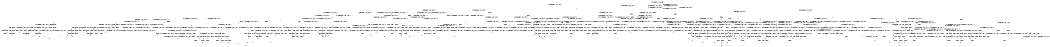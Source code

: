 digraph BCG {
size = "7, 10.5";
center = TRUE;
node [shape = circle];
0 [peripheries = 2];
0 -> 1 [label = "EX !0 !ATOMIC_EXCH_BRANCH (1, +1, TRUE, +0, 3, TRUE) !{}"];
0 -> 2 [label = "EX !2 !ATOMIC_EXCH_BRANCH (1, +1, TRUE, +1, 1, FALSE) !{}"];
0 -> 3 [label = "EX !1 !ATOMIC_EXCH_BRANCH (1, +0, TRUE, +0, 1, TRUE) !{}"];
1 -> 4 [label = "EX !2 !ATOMIC_EXCH_BRANCH (1, +1, TRUE, +1, 1, TRUE) !{0}"];
1 -> 5 [label = "EX !1 !ATOMIC_EXCH_BRANCH (1, +0, TRUE, +0, 1, FALSE) !{0}"];
1 -> 6 [label = "TERMINATE !0"];
2 -> 7 [label = "EX !0 !ATOMIC_EXCH_BRANCH (1, +1, TRUE, +0, 3, FALSE) !{0, 1, 2}"];
2 -> 8 [label = "EX !1 !ATOMIC_EXCH_BRANCH (1, +0, TRUE, +0, 1, FALSE) !{0, 1, 2}"];
2 -> 9 [label = "TERMINATE !2"];
2 -> 10 [label = "EX !0 !ATOMIC_EXCH_BRANCH (1, +1, TRUE, +0, 3, FALSE) !{0, 1, 2}"];
3 -> 11 [label = "EX !1 !ATOMIC_EXCH_BRANCH (1, +0, TRUE, +0, 1, TRUE) !{0, 1}"];
3 -> 12 [label = "EX !0 !ATOMIC_EXCH_BRANCH (1, +1, TRUE, +0, 3, TRUE) !{0, 1}"];
3 -> 13 [label = "EX !2 !ATOMIC_EXCH_BRANCH (1, +1, TRUE, +1, 1, FALSE) !{0, 1}"];
3 -> 14 [label = "EX !0 !ATOMIC_EXCH_BRANCH (1, +1, TRUE, +0, 3, TRUE) !{0, 1}"];
4 -> 15 [label = "EX !2 !ATOMIC_EXCH_BRANCH (1, +1, TRUE, +1, 1, TRUE) !{0, 1, 2}"];
4 -> 16 [label = "EX !1 !ATOMIC_EXCH_BRANCH (1, +0, TRUE, +0, 1, FALSE) !{0, 1, 2}"];
4 -> 17 [label = "TERMINATE !0"];
5 -> 18 [label = "EX !2 !ATOMIC_EXCH_BRANCH (1, +1, TRUE, +1, 1, FALSE) !{0, 1}"];
5 -> 19 [label = "TERMINATE !0"];
5 -> 20 [label = "TERMINATE !1"];
6 -> 21 [label = "EX !2 !ATOMIC_EXCH_BRANCH (1, +1, TRUE, +1, 1, TRUE) !{}"];
6 -> 22 [label = "EX !1 !ATOMIC_EXCH_BRANCH (1, +0, TRUE, +0, 1, FALSE) !{}"];
7 -> 23 [label = "EX !0 !ATOMIC_EXCH_BRANCH (1, +0, FALSE, +1, 1, TRUE) !{0, 1, 2}"];
7 -> 24 [label = "EX !1 !ATOMIC_EXCH_BRANCH (1, +0, TRUE, +0, 1, FALSE) !{0, 1, 2}"];
7 -> 25 [label = "TERMINATE !2"];
7 -> 26 [label = "EX !0 !ATOMIC_EXCH_BRANCH (1, +0, FALSE, +1, 1, TRUE) !{0, 1, 2}"];
8 -> 27 [label = "EX !0 !ATOMIC_EXCH_BRANCH (1, +1, TRUE, +0, 3, TRUE) !{0, 1, 2}"];
8 -> 28 [label = "TERMINATE !2"];
8 -> 29 [label = "TERMINATE !1"];
8 -> 30 [label = "EX !0 !ATOMIC_EXCH_BRANCH (1, +1, TRUE, +0, 3, TRUE) !{0, 1, 2}"];
9 -> 31 [label = "EX !0 !ATOMIC_EXCH_BRANCH (1, +1, TRUE, +0, 3, FALSE) !{0, 1}"];
9 -> 32 [label = "EX !1 !ATOMIC_EXCH_BRANCH (1, +0, TRUE, +0, 1, FALSE) !{0, 1}"];
9 -> 33 [label = "EX !0 !ATOMIC_EXCH_BRANCH (1, +1, TRUE, +0, 3, FALSE) !{0, 1}"];
10 -> 34 [label = "EX !1 !ATOMIC_EXCH_BRANCH (1, +0, TRUE, +0, 1, FALSE) !{0, 1, 2}"];
10 -> 26 [label = "EX !0 !ATOMIC_EXCH_BRANCH (1, +0, FALSE, +1, 1, TRUE) !{0, 1, 2}"];
10 -> 35 [label = "EX !1 !ATOMIC_EXCH_BRANCH (1, +0, TRUE, +0, 1, FALSE) !{0, 1, 2}"];
10 -> 36 [label = "TERMINATE !2"];
11 -> 11 [label = "EX !1 !ATOMIC_EXCH_BRANCH (1, +0, TRUE, +0, 1, TRUE) !{0, 1}"];
11 -> 12 [label = "EX !0 !ATOMIC_EXCH_BRANCH (1, +1, TRUE, +0, 3, TRUE) !{0, 1}"];
11 -> 13 [label = "EX !2 !ATOMIC_EXCH_BRANCH (1, +1, TRUE, +1, 1, FALSE) !{0, 1}"];
11 -> 14 [label = "EX !0 !ATOMIC_EXCH_BRANCH (1, +1, TRUE, +0, 3, TRUE) !{0, 1}"];
12 -> 37 [label = "EX !1 !ATOMIC_EXCH_BRANCH (1, +0, TRUE, +0, 1, FALSE) !{0, 1}"];
12 -> 38 [label = "EX !2 !ATOMIC_EXCH_BRANCH (1, +1, TRUE, +1, 1, TRUE) !{0, 1}"];
12 -> 39 [label = "TERMINATE !0"];
13 -> 8 [label = "EX !1 !ATOMIC_EXCH_BRANCH (1, +0, TRUE, +0, 1, FALSE) !{0, 1, 2}"];
13 -> 40 [label = "EX !0 !ATOMIC_EXCH_BRANCH (1, +1, TRUE, +0, 3, FALSE) !{0, 1, 2}"];
13 -> 41 [label = "TERMINATE !2"];
13 -> 42 [label = "EX !0 !ATOMIC_EXCH_BRANCH (1, +1, TRUE, +0, 3, FALSE) !{0, 1, 2}"];
14 -> 43 [label = "EX !1 !ATOMIC_EXCH_BRANCH (1, +0, TRUE, +0, 1, FALSE) !{0, 1}"];
14 -> 44 [label = "EX !1 !ATOMIC_EXCH_BRANCH (1, +0, TRUE, +0, 1, FALSE) !{0, 1}"];
14 -> 45 [label = "EX !2 !ATOMIC_EXCH_BRANCH (1, +1, TRUE, +1, 1, TRUE) !{0, 1}"];
14 -> 46 [label = "TERMINATE !0"];
15 -> 15 [label = "EX !2 !ATOMIC_EXCH_BRANCH (1, +1, TRUE, +1, 1, TRUE) !{0, 1, 2}"];
15 -> 16 [label = "EX !1 !ATOMIC_EXCH_BRANCH (1, +0, TRUE, +0, 1, FALSE) !{0, 1, 2}"];
15 -> 17 [label = "TERMINATE !0"];
16 -> 27 [label = "EX !2 !ATOMIC_EXCH_BRANCH (1, +1, TRUE, +1, 1, FALSE) !{0, 1, 2}"];
16 -> 47 [label = "TERMINATE !0"];
16 -> 48 [label = "TERMINATE !1"];
17 -> 49 [label = "EX !2 !ATOMIC_EXCH_BRANCH (1, +1, TRUE, +1, 1, TRUE) !{1, 2}"];
17 -> 50 [label = "EX !1 !ATOMIC_EXCH_BRANCH (1, +0, TRUE, +0, 1, FALSE) !{1, 2}"];
17 -> 51 [label = "EX !1 !ATOMIC_EXCH_BRANCH (1, +0, TRUE, +0, 1, FALSE) !{1, 2}"];
18 -> 52 [label = "TERMINATE !0"];
18 -> 53 [label = "TERMINATE !2"];
18 -> 54 [label = "TERMINATE !1"];
19 -> 55 [label = "EX !2 !ATOMIC_EXCH_BRANCH (1, +1, TRUE, +1, 1, FALSE) !{1}"];
19 -> 56 [label = "TERMINATE !1"];
20 -> 57 [label = "EX !2 !ATOMIC_EXCH_BRANCH (1, +1, TRUE, +1, 1, FALSE) !{0}"];
20 -> 58 [label = "TERMINATE !0"];
21 -> 49 [label = "EX !2 !ATOMIC_EXCH_BRANCH (1, +1, TRUE, +1, 1, TRUE) !{1, 2}"];
21 -> 50 [label = "EX !1 !ATOMIC_EXCH_BRANCH (1, +0, TRUE, +0, 1, FALSE) !{1, 2}"];
21 -> 51 [label = "EX !1 !ATOMIC_EXCH_BRANCH (1, +0, TRUE, +0, 1, FALSE) !{1, 2}"];
22 -> 55 [label = "EX !2 !ATOMIC_EXCH_BRANCH (1, +1, TRUE, +1, 1, FALSE) !{1}"];
22 -> 56 [label = "TERMINATE !1"];
23 -> 7 [label = "EX !0 !ATOMIC_EXCH_BRANCH (1, +1, TRUE, +0, 3, FALSE) !{0, 1, 2}"];
23 -> 59 [label = "EX !1 !ATOMIC_EXCH_BRANCH (1, +0, TRUE, +0, 1, FALSE) !{0, 1, 2}"];
23 -> 60 [label = "TERMINATE !2"];
23 -> 10 [label = "EX !0 !ATOMIC_EXCH_BRANCH (1, +1, TRUE, +0, 3, FALSE) !{0, 1, 2}"];
24 -> 61 [label = "EX !0 !ATOMIC_EXCH_BRANCH (1, +0, FALSE, +1, 1, FALSE) !{0, 1, 2}"];
24 -> 62 [label = "TERMINATE !2"];
24 -> 63 [label = "TERMINATE !1"];
24 -> 64 [label = "EX !0 !ATOMIC_EXCH_BRANCH (1, +0, FALSE, +1, 1, FALSE) !{0, 1, 2}"];
25 -> 65 [label = "EX !0 !ATOMIC_EXCH_BRANCH (1, +0, FALSE, +1, 1, TRUE) !{0, 1}"];
25 -> 66 [label = "EX !1 !ATOMIC_EXCH_BRANCH (1, +0, TRUE, +0, 1, FALSE) !{0, 1}"];
25 -> 67 [label = "EX !0 !ATOMIC_EXCH_BRANCH (1, +0, FALSE, +1, 1, TRUE) !{0, 1}"];
26 -> 68 [label = "EX !1 !ATOMIC_EXCH_BRANCH (1, +0, TRUE, +0, 1, FALSE) !{0, 1, 2}"];
26 -> 10 [label = "EX !0 !ATOMIC_EXCH_BRANCH (1, +1, TRUE, +0, 3, FALSE) !{0, 1, 2}"];
26 -> 69 [label = "EX !1 !ATOMIC_EXCH_BRANCH (1, +0, TRUE, +0, 1, FALSE) !{0, 1, 2}"];
26 -> 70 [label = "TERMINATE !2"];
27 -> 52 [label = "TERMINATE !0"];
27 -> 53 [label = "TERMINATE !2"];
27 -> 54 [label = "TERMINATE !1"];
28 -> 71 [label = "EX !0 !ATOMIC_EXCH_BRANCH (1, +1, TRUE, +0, 3, TRUE) !{0, 1}"];
28 -> 72 [label = "TERMINATE !1"];
28 -> 73 [label = "EX !0 !ATOMIC_EXCH_BRANCH (1, +1, TRUE, +0, 3, TRUE) !{0, 1}"];
29 -> 74 [label = "EX !0 !ATOMIC_EXCH_BRANCH (1, +1, TRUE, +0, 3, TRUE) !{0, 2}"];
29 -> 75 [label = "TERMINATE !2"];
29 -> 76 [label = "EX !0 !ATOMIC_EXCH_BRANCH (1, +1, TRUE, +0, 3, TRUE) !{0, 2}"];
30 -> 77 [label = "TERMINATE !0"];
30 -> 78 [label = "TERMINATE !2"];
30 -> 79 [label = "TERMINATE !1"];
31 -> 65 [label = "EX !0 !ATOMIC_EXCH_BRANCH (1, +0, FALSE, +1, 1, TRUE) !{0, 1}"];
31 -> 66 [label = "EX !1 !ATOMIC_EXCH_BRANCH (1, +0, TRUE, +0, 1, FALSE) !{0, 1}"];
31 -> 67 [label = "EX !0 !ATOMIC_EXCH_BRANCH (1, +0, FALSE, +1, 1, TRUE) !{0, 1}"];
32 -> 71 [label = "EX !0 !ATOMIC_EXCH_BRANCH (1, +1, TRUE, +0, 3, TRUE) !{0, 1}"];
32 -> 72 [label = "TERMINATE !1"];
32 -> 73 [label = "EX !0 !ATOMIC_EXCH_BRANCH (1, +1, TRUE, +0, 3, TRUE) !{0, 1}"];
33 -> 80 [label = "EX !1 !ATOMIC_EXCH_BRANCH (1, +0, TRUE, +0, 1, FALSE) !{0, 1}"];
33 -> 67 [label = "EX !0 !ATOMIC_EXCH_BRANCH (1, +0, FALSE, +1, 1, TRUE) !{0, 1}"];
33 -> 81 [label = "EX !1 !ATOMIC_EXCH_BRANCH (1, +0, TRUE, +0, 1, FALSE) !{0, 1}"];
34 -> 82 [label = "EX !0 !ATOMIC_EXCH_BRANCH (1, +0, FALSE, +1, 1, FALSE) !{0, 1, 2}"];
34 -> 83 [label = "TERMINATE !2"];
34 -> 84 [label = "TERMINATE !1"];
35 -> 64 [label = "EX !0 !ATOMIC_EXCH_BRANCH (1, +0, FALSE, +1, 1, FALSE) !{0, 1, 2}"];
35 -> 85 [label = "TERMINATE !2"];
35 -> 86 [label = "TERMINATE !1"];
36 -> 87 [label = "EX !0 !ATOMIC_EXCH_BRANCH (1, +0, FALSE, +1, 1, TRUE) !{0, 1}"];
36 -> 88 [label = "EX !1 !ATOMIC_EXCH_BRANCH (1, +0, TRUE, +0, 1, FALSE) !{0, 1}"];
37 -> 18 [label = "EX !2 !ATOMIC_EXCH_BRANCH (1, +1, TRUE, +1, 1, FALSE) !{0, 1}"];
37 -> 19 [label = "TERMINATE !0"];
37 -> 20 [label = "TERMINATE !1"];
38 -> 16 [label = "EX !1 !ATOMIC_EXCH_BRANCH (1, +0, TRUE, +0, 1, FALSE) !{0, 1, 2}"];
38 -> 89 [label = "EX !2 !ATOMIC_EXCH_BRANCH (1, +1, TRUE, +1, 1, TRUE) !{0, 1, 2}"];
38 -> 90 [label = "TERMINATE !0"];
39 -> 91 [label = "EX !1 !ATOMIC_EXCH_BRANCH (1, +0, TRUE, +0, 1, FALSE) !{1}"];
39 -> 92 [label = "EX !2 !ATOMIC_EXCH_BRANCH (1, +1, TRUE, +1, 1, TRUE) !{1}"];
39 -> 93 [label = "EX !1 !ATOMIC_EXCH_BRANCH (1, +0, TRUE, +0, 1, FALSE) !{1}"];
40 -> 94 [label = "EX !0 !ATOMIC_EXCH_BRANCH (1, +0, FALSE, +1, 1, TRUE) !{0, 1, 2}"];
40 -> 24 [label = "EX !1 !ATOMIC_EXCH_BRANCH (1, +0, TRUE, +0, 1, FALSE) !{0, 1, 2}"];
40 -> 95 [label = "TERMINATE !2"];
40 -> 96 [label = "EX !0 !ATOMIC_EXCH_BRANCH (1, +0, FALSE, +1, 1, TRUE) !{0, 1, 2}"];
41 -> 32 [label = "EX !1 !ATOMIC_EXCH_BRANCH (1, +0, TRUE, +0, 1, FALSE) !{0, 1}"];
41 -> 97 [label = "EX !0 !ATOMIC_EXCH_BRANCH (1, +1, TRUE, +0, 3, FALSE) !{0, 1}"];
41 -> 98 [label = "EX !0 !ATOMIC_EXCH_BRANCH (1, +1, TRUE, +0, 3, FALSE) !{0, 1}"];
42 -> 34 [label = "EX !1 !ATOMIC_EXCH_BRANCH (1, +0, TRUE, +0, 1, FALSE) !{0, 1, 2}"];
42 -> 96 [label = "EX !0 !ATOMIC_EXCH_BRANCH (1, +0, FALSE, +1, 1, TRUE) !{0, 1, 2}"];
42 -> 35 [label = "EX !1 !ATOMIC_EXCH_BRANCH (1, +0, TRUE, +0, 1, FALSE) !{0, 1, 2}"];
42 -> 99 [label = "TERMINATE !2"];
43 -> 100 [label = "EX !2 !ATOMIC_EXCH_BRANCH (1, +1, TRUE, +1, 1, FALSE) !{0, 1}"];
43 -> 101 [label = "TERMINATE !0"];
43 -> 102 [label = "TERMINATE !1"];
44 -> 103 [label = "EX !2 !ATOMIC_EXCH_BRANCH (1, +1, TRUE, +1, 1, FALSE) !{0, 1}"];
44 -> 104 [label = "TERMINATE !0"];
44 -> 105 [label = "TERMINATE !1"];
45 -> 106 [label = "EX !1 !ATOMIC_EXCH_BRANCH (1, +0, TRUE, +0, 1, FALSE) !{0, 1, 2}"];
45 -> 107 [label = "EX !2 !ATOMIC_EXCH_BRANCH (1, +1, TRUE, +1, 1, TRUE) !{0, 1, 2}"];
45 -> 108 [label = "TERMINATE !0"];
46 -> 109 [label = "EX !1 !ATOMIC_EXCH_BRANCH (1, +0, TRUE, +0, 1, FALSE) !{1}"];
46 -> 110 [label = "EX !2 !ATOMIC_EXCH_BRANCH (1, +1, TRUE, +1, 1, TRUE) !{1}"];
47 -> 111 [label = "EX !2 !ATOMIC_EXCH_BRANCH (1, +1, TRUE, +1, 1, FALSE) !{1, 2}"];
47 -> 112 [label = "TERMINATE !1"];
48 -> 74 [label = "EX !2 !ATOMIC_EXCH_BRANCH (1, +1, TRUE, +1, 1, FALSE) !{0, 2}"];
48 -> 113 [label = "TERMINATE !0"];
49 -> 49 [label = "EX !2 !ATOMIC_EXCH_BRANCH (1, +1, TRUE, +1, 1, TRUE) !{1, 2}"];
49 -> 50 [label = "EX !1 !ATOMIC_EXCH_BRANCH (1, +0, TRUE, +0, 1, FALSE) !{1, 2}"];
49 -> 51 [label = "EX !1 !ATOMIC_EXCH_BRANCH (1, +0, TRUE, +0, 1, FALSE) !{1, 2}"];
50 -> 111 [label = "EX !2 !ATOMIC_EXCH_BRANCH (1, +1, TRUE, +1, 1, FALSE) !{1, 2}"];
50 -> 112 [label = "TERMINATE !1"];
51 -> 114 [label = "EX !2 !ATOMIC_EXCH_BRANCH (1, +1, TRUE, +1, 1, FALSE) !{1, 2}"];
51 -> 115 [label = "EX !2 !ATOMIC_EXCH_BRANCH (1, +1, TRUE, +1, 1, FALSE) !{1, 2}"];
51 -> 116 [label = "TERMINATE !1"];
52 -> 117 [label = "TERMINATE !2"];
52 -> 118 [label = "TERMINATE !1"];
53 -> 119 [label = "TERMINATE !0"];
53 -> 120 [label = "TERMINATE !1"];
54 -> 121 [label = "TERMINATE !0"];
54 -> 122 [label = "TERMINATE !2"];
55 -> 117 [label = "TERMINATE !2"];
55 -> 118 [label = "TERMINATE !1"];
56 -> 123 [label = "EX !2 !ATOMIC_EXCH_BRANCH (1, +1, TRUE, +1, 1, FALSE) !{}"];
57 -> 121 [label = "TERMINATE !0"];
57 -> 122 [label = "TERMINATE !2"];
58 -> 123 [label = "EX !2 !ATOMIC_EXCH_BRANCH (1, +1, TRUE, +1, 1, FALSE) !{}"];
59 -> 27 [label = "EX !0 !ATOMIC_EXCH_BRANCH (1, +1, TRUE, +0, 3, TRUE) !{0, 1, 2}"];
59 -> 124 [label = "TERMINATE !2"];
59 -> 125 [label = "TERMINATE !1"];
59 -> 30 [label = "EX !0 !ATOMIC_EXCH_BRANCH (1, +1, TRUE, +0, 3, TRUE) !{0, 1, 2}"];
60 -> 31 [label = "EX !0 !ATOMIC_EXCH_BRANCH (1, +1, TRUE, +0, 3, FALSE) !{0, 1}"];
60 -> 126 [label = "EX !1 !ATOMIC_EXCH_BRANCH (1, +0, TRUE, +0, 1, FALSE) !{0, 1}"];
60 -> 33 [label = "EX !0 !ATOMIC_EXCH_BRANCH (1, +1, TRUE, +0, 3, FALSE) !{0, 1}"];
61 -> 127 [label = "TERMINATE !0"];
61 -> 128 [label = "TERMINATE !2"];
61 -> 129 [label = "TERMINATE !1"];
62 -> 130 [label = "EX !0 !ATOMIC_EXCH_BRANCH (1, +0, FALSE, +1, 1, FALSE) !{0, 1}"];
62 -> 131 [label = "TERMINATE !1"];
62 -> 132 [label = "EX !0 !ATOMIC_EXCH_BRANCH (1, +0, FALSE, +1, 1, FALSE) !{0, 1}"];
63 -> 133 [label = "EX !0 !ATOMIC_EXCH_BRANCH (1, +0, FALSE, +1, 1, FALSE) !{0, 2}"];
63 -> 134 [label = "TERMINATE !2"];
63 -> 135 [label = "EX !0 !ATOMIC_EXCH_BRANCH (1, +0, FALSE, +1, 1, FALSE) !{0, 2}"];
64 -> 136 [label = "TERMINATE !0"];
64 -> 137 [label = "TERMINATE !2"];
64 -> 138 [label = "TERMINATE !1"];
65 -> 31 [label = "EX !0 !ATOMIC_EXCH_BRANCH (1, +1, TRUE, +0, 3, FALSE) !{0, 1}"];
65 -> 126 [label = "EX !1 !ATOMIC_EXCH_BRANCH (1, +0, TRUE, +0, 1, FALSE) !{0, 1}"];
65 -> 33 [label = "EX !0 !ATOMIC_EXCH_BRANCH (1, +1, TRUE, +0, 3, FALSE) !{0, 1}"];
66 -> 130 [label = "EX !0 !ATOMIC_EXCH_BRANCH (1, +0, FALSE, +1, 1, FALSE) !{0, 1}"];
66 -> 131 [label = "TERMINATE !1"];
66 -> 132 [label = "EX !0 !ATOMIC_EXCH_BRANCH (1, +0, FALSE, +1, 1, FALSE) !{0, 1}"];
67 -> 139 [label = "EX !1 !ATOMIC_EXCH_BRANCH (1, +0, TRUE, +0, 1, FALSE) !{0, 1}"];
67 -> 33 [label = "EX !0 !ATOMIC_EXCH_BRANCH (1, +1, TRUE, +0, 3, FALSE) !{0, 1}"];
67 -> 140 [label = "EX !1 !ATOMIC_EXCH_BRANCH (1, +0, TRUE, +0, 1, FALSE) !{0, 1}"];
68 -> 141 [label = "EX !0 !ATOMIC_EXCH_BRANCH (1, +1, TRUE, +0, 3, TRUE) !{0, 1, 2}"];
68 -> 142 [label = "TERMINATE !2"];
68 -> 143 [label = "TERMINATE !1"];
69 -> 30 [label = "EX !0 !ATOMIC_EXCH_BRANCH (1, +1, TRUE, +0, 3, TRUE) !{0, 1, 2}"];
69 -> 144 [label = "TERMINATE !2"];
69 -> 145 [label = "TERMINATE !1"];
70 -> 146 [label = "EX !0 !ATOMIC_EXCH_BRANCH (1, +1, TRUE, +0, 3, FALSE) !{0, 1}"];
70 -> 147 [label = "EX !1 !ATOMIC_EXCH_BRANCH (1, +0, TRUE, +0, 1, FALSE) !{0, 1}"];
71 -> 119 [label = "TERMINATE !0"];
71 -> 120 [label = "TERMINATE !1"];
72 -> 148 [label = "EX !0 !ATOMIC_EXCH_BRANCH (1, +1, TRUE, +0, 3, TRUE) !{0}"];
72 -> 149 [label = "EX !0 !ATOMIC_EXCH_BRANCH (1, +1, TRUE, +0, 3, TRUE) !{0}"];
73 -> 150 [label = "TERMINATE !0"];
73 -> 151 [label = "TERMINATE !1"];
74 -> 121 [label = "TERMINATE !0"];
74 -> 122 [label = "TERMINATE !2"];
75 -> 148 [label = "EX !0 !ATOMIC_EXCH_BRANCH (1, +1, TRUE, +0, 3, TRUE) !{0}"];
75 -> 149 [label = "EX !0 !ATOMIC_EXCH_BRANCH (1, +1, TRUE, +0, 3, TRUE) !{0}"];
76 -> 152 [label = "TERMINATE !0"];
76 -> 153 [label = "TERMINATE !2"];
77 -> 154 [label = "TERMINATE !2"];
77 -> 155 [label = "TERMINATE !1"];
78 -> 156 [label = "TERMINATE !0"];
78 -> 157 [label = "TERMINATE !1"];
79 -> 158 [label = "TERMINATE !0"];
79 -> 159 [label = "TERMINATE !2"];
80 -> 160 [label = "EX !0 !ATOMIC_EXCH_BRANCH (1, +0, FALSE, +1, 1, FALSE) !{0, 1}"];
80 -> 161 [label = "TERMINATE !1"];
80 -> 132 [label = "EX !0 !ATOMIC_EXCH_BRANCH (1, +0, FALSE, +1, 1, FALSE) !{0, 1}"];
81 -> 132 [label = "EX !0 !ATOMIC_EXCH_BRANCH (1, +0, FALSE, +1, 1, FALSE) !{0, 1}"];
81 -> 162 [label = "TERMINATE !1"];
82 -> 163 [label = "TERMINATE !0"];
82 -> 164 [label = "TERMINATE !2"];
82 -> 165 [label = "TERMINATE !1"];
83 -> 166 [label = "EX !0 !ATOMIC_EXCH_BRANCH (1, +0, FALSE, +1, 1, FALSE) !{0, 1}"];
83 -> 167 [label = "TERMINATE !1"];
84 -> 168 [label = "EX !0 !ATOMIC_EXCH_BRANCH (1, +0, FALSE, +1, 1, FALSE) !{0, 2}"];
84 -> 169 [label = "TERMINATE !2"];
85 -> 170 [label = "EX !0 !ATOMIC_EXCH_BRANCH (1, +0, FALSE, +1, 1, FALSE) !{0, 1}"];
85 -> 171 [label = "TERMINATE !1"];
86 -> 172 [label = "EX !0 !ATOMIC_EXCH_BRANCH (1, +0, FALSE, +1, 1, FALSE) !{0, 2}"];
86 -> 173 [label = "TERMINATE !2"];
87 -> 146 [label = "EX !0 !ATOMIC_EXCH_BRANCH (1, +1, TRUE, +0, 3, FALSE) !{0, 1}"];
87 -> 147 [label = "EX !1 !ATOMIC_EXCH_BRANCH (1, +0, TRUE, +0, 1, FALSE) !{0, 1}"];
88 -> 170 [label = "EX !0 !ATOMIC_EXCH_BRANCH (1, +0, FALSE, +1, 1, FALSE) !{0, 1}"];
88 -> 171 [label = "TERMINATE !1"];
89 -> 16 [label = "EX !1 !ATOMIC_EXCH_BRANCH (1, +0, TRUE, +0, 1, FALSE) !{0, 1, 2}"];
89 -> 89 [label = "EX !2 !ATOMIC_EXCH_BRANCH (1, +1, TRUE, +1, 1, TRUE) !{0, 1, 2}"];
89 -> 90 [label = "TERMINATE !0"];
90 -> 50 [label = "EX !1 !ATOMIC_EXCH_BRANCH (1, +0, TRUE, +0, 1, FALSE) !{1, 2}"];
90 -> 174 [label = "EX !2 !ATOMIC_EXCH_BRANCH (1, +1, TRUE, +1, 1, TRUE) !{1, 2}"];
90 -> 51 [label = "EX !1 !ATOMIC_EXCH_BRANCH (1, +0, TRUE, +0, 1, FALSE) !{1, 2}"];
91 -> 55 [label = "EX !2 !ATOMIC_EXCH_BRANCH (1, +1, TRUE, +1, 1, FALSE) !{1}"];
91 -> 56 [label = "TERMINATE !1"];
92 -> 50 [label = "EX !1 !ATOMIC_EXCH_BRANCH (1, +0, TRUE, +0, 1, FALSE) !{1, 2}"];
92 -> 174 [label = "EX !2 !ATOMIC_EXCH_BRANCH (1, +1, TRUE, +1, 1, TRUE) !{1, 2}"];
92 -> 51 [label = "EX !1 !ATOMIC_EXCH_BRANCH (1, +0, TRUE, +0, 1, FALSE) !{1, 2}"];
93 -> 175 [label = "EX !2 !ATOMIC_EXCH_BRANCH (1, +1, TRUE, +1, 1, FALSE) !{1}"];
93 -> 176 [label = "TERMINATE !1"];
94 -> 40 [label = "EX !0 !ATOMIC_EXCH_BRANCH (1, +1, TRUE, +0, 3, FALSE) !{0, 1, 2}"];
94 -> 59 [label = "EX !1 !ATOMIC_EXCH_BRANCH (1, +0, TRUE, +0, 1, FALSE) !{0, 1, 2}"];
94 -> 177 [label = "TERMINATE !2"];
94 -> 42 [label = "EX !0 !ATOMIC_EXCH_BRANCH (1, +1, TRUE, +0, 3, FALSE) !{0, 1, 2}"];
95 -> 178 [label = "EX !0 !ATOMIC_EXCH_BRANCH (1, +0, FALSE, +1, 1, TRUE) !{0, 1}"];
95 -> 66 [label = "EX !1 !ATOMIC_EXCH_BRANCH (1, +0, TRUE, +0, 1, FALSE) !{0, 1}"];
95 -> 179 [label = "EX !0 !ATOMIC_EXCH_BRANCH (1, +0, FALSE, +1, 1, TRUE) !{0, 1}"];
96 -> 68 [label = "EX !1 !ATOMIC_EXCH_BRANCH (1, +0, TRUE, +0, 1, FALSE) !{0, 1, 2}"];
96 -> 42 [label = "EX !0 !ATOMIC_EXCH_BRANCH (1, +1, TRUE, +0, 3, FALSE) !{0, 1, 2}"];
96 -> 69 [label = "EX !1 !ATOMIC_EXCH_BRANCH (1, +0, TRUE, +0, 1, FALSE) !{0, 1, 2}"];
96 -> 180 [label = "TERMINATE !2"];
97 -> 178 [label = "EX !0 !ATOMIC_EXCH_BRANCH (1, +0, FALSE, +1, 1, TRUE) !{0, 1}"];
97 -> 66 [label = "EX !1 !ATOMIC_EXCH_BRANCH (1, +0, TRUE, +0, 1, FALSE) !{0, 1}"];
97 -> 179 [label = "EX !0 !ATOMIC_EXCH_BRANCH (1, +0, FALSE, +1, 1, TRUE) !{0, 1}"];
98 -> 80 [label = "EX !1 !ATOMIC_EXCH_BRANCH (1, +0, TRUE, +0, 1, FALSE) !{0, 1}"];
98 -> 179 [label = "EX !0 !ATOMIC_EXCH_BRANCH (1, +0, FALSE, +1, 1, TRUE) !{0, 1}"];
98 -> 81 [label = "EX !1 !ATOMIC_EXCH_BRANCH (1, +0, TRUE, +0, 1, FALSE) !{0, 1}"];
99 -> 181 [label = "EX !0 !ATOMIC_EXCH_BRANCH (1, +0, FALSE, +1, 1, TRUE) !{0, 1}"];
99 -> 88 [label = "EX !1 !ATOMIC_EXCH_BRANCH (1, +0, TRUE, +0, 1, FALSE) !{0, 1}"];
100 -> 182 [label = "TERMINATE !0"];
100 -> 183 [label = "TERMINATE !2"];
100 -> 184 [label = "TERMINATE !1"];
101 -> 185 [label = "EX !2 !ATOMIC_EXCH_BRANCH (1, +1, TRUE, +1, 1, FALSE) !{1}"];
101 -> 186 [label = "TERMINATE !1"];
102 -> 187 [label = "EX !2 !ATOMIC_EXCH_BRANCH (1, +1, TRUE, +1, 1, FALSE) !{0}"];
102 -> 188 [label = "TERMINATE !0"];
103 -> 189 [label = "TERMINATE !0"];
103 -> 190 [label = "TERMINATE !2"];
103 -> 191 [label = "TERMINATE !1"];
104 -> 192 [label = "EX !2 !ATOMIC_EXCH_BRANCH (1, +1, TRUE, +1, 1, FALSE) !{1}"];
104 -> 193 [label = "TERMINATE !1"];
105 -> 194 [label = "EX !2 !ATOMIC_EXCH_BRANCH (1, +1, TRUE, +1, 1, FALSE) !{0}"];
105 -> 195 [label = "TERMINATE !0"];
106 -> 196 [label = "EX !2 !ATOMIC_EXCH_BRANCH (1, +1, TRUE, +1, 1, FALSE) !{0, 1, 2}"];
106 -> 197 [label = "TERMINATE !0"];
106 -> 198 [label = "TERMINATE !1"];
107 -> 106 [label = "EX !1 !ATOMIC_EXCH_BRANCH (1, +0, TRUE, +0, 1, FALSE) !{0, 1, 2}"];
107 -> 107 [label = "EX !2 !ATOMIC_EXCH_BRANCH (1, +1, TRUE, +1, 1, TRUE) !{0, 1, 2}"];
107 -> 108 [label = "TERMINATE !0"];
108 -> 199 [label = "EX !1 !ATOMIC_EXCH_BRANCH (1, +0, TRUE, +0, 1, FALSE) !{1, 2}"];
108 -> 200 [label = "EX !2 !ATOMIC_EXCH_BRANCH (1, +1, TRUE, +1, 1, TRUE) !{1, 2}"];
109 -> 192 [label = "EX !2 !ATOMIC_EXCH_BRANCH (1, +1, TRUE, +1, 1, FALSE) !{1}"];
109 -> 193 [label = "TERMINATE !1"];
110 -> 199 [label = "EX !1 !ATOMIC_EXCH_BRANCH (1, +0, TRUE, +0, 1, FALSE) !{1, 2}"];
110 -> 200 [label = "EX !2 !ATOMIC_EXCH_BRANCH (1, +1, TRUE, +1, 1, TRUE) !{1, 2}"];
111 -> 117 [label = "TERMINATE !2"];
111 -> 118 [label = "TERMINATE !1"];
112 -> 201 [label = "EX !2 !ATOMIC_EXCH_BRANCH (1, +1, TRUE, +1, 1, FALSE) !{2}"];
112 -> 202 [label = "EX !2 !ATOMIC_EXCH_BRANCH (1, +1, TRUE, +1, 1, FALSE) !{2}"];
113 -> 201 [label = "EX !2 !ATOMIC_EXCH_BRANCH (1, +1, TRUE, +1, 1, FALSE) !{2}"];
113 -> 202 [label = "EX !2 !ATOMIC_EXCH_BRANCH (1, +1, TRUE, +1, 1, FALSE) !{2}"];
114 -> 203 [label = "TERMINATE !2"];
114 -> 204 [label = "TERMINATE !1"];
115 -> 205 [label = "TERMINATE !2"];
115 -> 206 [label = "TERMINATE !1"];
116 -> 207 [label = "EX !2 !ATOMIC_EXCH_BRANCH (1, +1, TRUE, +1, 1, FALSE) !{2}"];
117 -> 208 [label = "TERMINATE !1"];
118 -> 209 [label = "TERMINATE !2"];
119 -> 208 [label = "TERMINATE !1"];
120 -> 210 [label = "TERMINATE !0"];
121 -> 209 [label = "TERMINATE !2"];
122 -> 210 [label = "TERMINATE !0"];
123 -> 209 [label = "TERMINATE !2"];
124 -> 71 [label = "EX !0 !ATOMIC_EXCH_BRANCH (1, +1, TRUE, +0, 3, TRUE) !{0, 1}"];
124 -> 211 [label = "TERMINATE !1"];
124 -> 73 [label = "EX !0 !ATOMIC_EXCH_BRANCH (1, +1, TRUE, +0, 3, TRUE) !{0, 1}"];
125 -> 74 [label = "EX !0 !ATOMIC_EXCH_BRANCH (1, +1, TRUE, +0, 3, TRUE) !{0, 2}"];
125 -> 212 [label = "TERMINATE !2"];
125 -> 76 [label = "EX !0 !ATOMIC_EXCH_BRANCH (1, +1, TRUE, +0, 3, TRUE) !{0, 2}"];
126 -> 71 [label = "EX !0 !ATOMIC_EXCH_BRANCH (1, +1, TRUE, +0, 3, TRUE) !{0, 1}"];
126 -> 211 [label = "TERMINATE !1"];
126 -> 73 [label = "EX !0 !ATOMIC_EXCH_BRANCH (1, +1, TRUE, +0, 3, TRUE) !{0, 1}"];
127 -> 213 [label = "TERMINATE !2"];
127 -> 214 [label = "TERMINATE !1"];
128 -> 215 [label = "TERMINATE !0"];
128 -> 216 [label = "TERMINATE !1"];
129 -> 217 [label = "TERMINATE !0"];
129 -> 218 [label = "TERMINATE !2"];
130 -> 215 [label = "TERMINATE !0"];
130 -> 216 [label = "TERMINATE !1"];
131 -> 219 [label = "EX !0 !ATOMIC_EXCH_BRANCH (1, +0, FALSE, +1, 1, FALSE) !{0}"];
131 -> 220 [label = "EX !0 !ATOMIC_EXCH_BRANCH (1, +0, FALSE, +1, 1, FALSE) !{0}"];
132 -> 221 [label = "TERMINATE !0"];
132 -> 222 [label = "TERMINATE !1"];
133 -> 217 [label = "TERMINATE !0"];
133 -> 218 [label = "TERMINATE !2"];
134 -> 219 [label = "EX !0 !ATOMIC_EXCH_BRANCH (1, +0, FALSE, +1, 1, FALSE) !{0}"];
134 -> 220 [label = "EX !0 !ATOMIC_EXCH_BRANCH (1, +0, FALSE, +1, 1, FALSE) !{0}"];
135 -> 223 [label = "TERMINATE !0"];
135 -> 224 [label = "TERMINATE !2"];
136 -> 225 [label = "TERMINATE !2"];
136 -> 226 [label = "TERMINATE !1"];
137 -> 227 [label = "TERMINATE !0"];
137 -> 228 [label = "TERMINATE !1"];
138 -> 229 [label = "TERMINATE !0"];
138 -> 230 [label = "TERMINATE !2"];
139 -> 231 [label = "EX !0 !ATOMIC_EXCH_BRANCH (1, +1, TRUE, +0, 3, TRUE) !{0, 1}"];
139 -> 232 [label = "TERMINATE !1"];
139 -> 73 [label = "EX !0 !ATOMIC_EXCH_BRANCH (1, +1, TRUE, +0, 3, TRUE) !{0, 1}"];
140 -> 73 [label = "EX !0 !ATOMIC_EXCH_BRANCH (1, +1, TRUE, +0, 3, TRUE) !{0, 1}"];
140 -> 233 [label = "TERMINATE !1"];
141 -> 234 [label = "TERMINATE !0"];
141 -> 235 [label = "TERMINATE !2"];
141 -> 236 [label = "TERMINATE !1"];
142 -> 237 [label = "EX !0 !ATOMIC_EXCH_BRANCH (1, +1, TRUE, +0, 3, TRUE) !{0, 1}"];
142 -> 238 [label = "TERMINATE !1"];
143 -> 239 [label = "EX !0 !ATOMIC_EXCH_BRANCH (1, +1, TRUE, +0, 3, TRUE) !{0, 2}"];
143 -> 240 [label = "TERMINATE !2"];
144 -> 241 [label = "EX !0 !ATOMIC_EXCH_BRANCH (1, +1, TRUE, +0, 3, TRUE) !{0, 1}"];
144 -> 242 [label = "TERMINATE !1"];
145 -> 243 [label = "EX !0 !ATOMIC_EXCH_BRANCH (1, +1, TRUE, +0, 3, TRUE) !{0, 2}"];
145 -> 244 [label = "TERMINATE !2"];
146 -> 87 [label = "EX !0 !ATOMIC_EXCH_BRANCH (1, +0, FALSE, +1, 1, TRUE) !{0, 1}"];
146 -> 88 [label = "EX !1 !ATOMIC_EXCH_BRANCH (1, +0, TRUE, +0, 1, FALSE) !{0, 1}"];
147 -> 241 [label = "EX !0 !ATOMIC_EXCH_BRANCH (1, +1, TRUE, +0, 3, TRUE) !{0, 1}"];
147 -> 242 [label = "TERMINATE !1"];
148 -> 210 [label = "TERMINATE !0"];
149 -> 245 [label = "TERMINATE !0"];
150 -> 246 [label = "TERMINATE !1"];
151 -> 247 [label = "TERMINATE !0"];
152 -> 248 [label = "TERMINATE !2"];
153 -> 249 [label = "TERMINATE !0"];
154 -> 250 [label = "TERMINATE !1"];
155 -> 251 [label = "TERMINATE !2"];
156 -> 250 [label = "TERMINATE !1"];
157 -> 252 [label = "TERMINATE !0"];
158 -> 251 [label = "TERMINATE !2"];
159 -> 252 [label = "TERMINATE !0"];
160 -> 253 [label = "TERMINATE !0"];
160 -> 254 [label = "TERMINATE !1"];
161 -> 255 [label = "EX !0 !ATOMIC_EXCH_BRANCH (1, +0, FALSE, +1, 1, FALSE) !{0}"];
162 -> 256 [label = "EX !0 !ATOMIC_EXCH_BRANCH (1, +0, FALSE, +1, 1, FALSE) !{0}"];
163 -> 257 [label = "TERMINATE !2"];
163 -> 258 [label = "TERMINATE !1"];
164 -> 259 [label = "TERMINATE !0"];
164 -> 260 [label = "TERMINATE !1"];
165 -> 261 [label = "TERMINATE !0"];
165 -> 262 [label = "TERMINATE !2"];
166 -> 259 [label = "TERMINATE !0"];
166 -> 260 [label = "TERMINATE !1"];
167 -> 263 [label = "EX !0 !ATOMIC_EXCH_BRANCH (1, +0, FALSE, +1, 1, FALSE) !{0}"];
168 -> 261 [label = "TERMINATE !0"];
168 -> 262 [label = "TERMINATE !2"];
169 -> 263 [label = "EX !0 !ATOMIC_EXCH_BRANCH (1, +0, FALSE, +1, 1, FALSE) !{0}"];
170 -> 227 [label = "TERMINATE !0"];
170 -> 228 [label = "TERMINATE !1"];
171 -> 264 [label = "EX !0 !ATOMIC_EXCH_BRANCH (1, +0, FALSE, +1, 1, FALSE) !{0}"];
172 -> 229 [label = "TERMINATE !0"];
172 -> 230 [label = "TERMINATE !2"];
173 -> 264 [label = "EX !0 !ATOMIC_EXCH_BRANCH (1, +0, FALSE, +1, 1, FALSE) !{0}"];
174 -> 50 [label = "EX !1 !ATOMIC_EXCH_BRANCH (1, +0, TRUE, +0, 1, FALSE) !{1, 2}"];
174 -> 174 [label = "EX !2 !ATOMIC_EXCH_BRANCH (1, +1, TRUE, +1, 1, TRUE) !{1, 2}"];
174 -> 51 [label = "EX !1 !ATOMIC_EXCH_BRANCH (1, +0, TRUE, +0, 1, FALSE) !{1, 2}"];
175 -> 265 [label = "TERMINATE !2"];
175 -> 266 [label = "TERMINATE !1"];
176 -> 267 [label = "EX !2 !ATOMIC_EXCH_BRANCH (1, +1, TRUE, +1, 1, FALSE) !{}"];
177 -> 97 [label = "EX !0 !ATOMIC_EXCH_BRANCH (1, +1, TRUE, +0, 3, FALSE) !{0, 1}"];
177 -> 126 [label = "EX !1 !ATOMIC_EXCH_BRANCH (1, +0, TRUE, +0, 1, FALSE) !{0, 1}"];
177 -> 98 [label = "EX !0 !ATOMIC_EXCH_BRANCH (1, +1, TRUE, +0, 3, FALSE) !{0, 1}"];
178 -> 97 [label = "EX !0 !ATOMIC_EXCH_BRANCH (1, +1, TRUE, +0, 3, FALSE) !{0, 1}"];
178 -> 126 [label = "EX !1 !ATOMIC_EXCH_BRANCH (1, +0, TRUE, +0, 1, FALSE) !{0, 1}"];
178 -> 98 [label = "EX !0 !ATOMIC_EXCH_BRANCH (1, +1, TRUE, +0, 3, FALSE) !{0, 1}"];
179 -> 139 [label = "EX !1 !ATOMIC_EXCH_BRANCH (1, +0, TRUE, +0, 1, FALSE) !{0, 1}"];
179 -> 98 [label = "EX !0 !ATOMIC_EXCH_BRANCH (1, +1, TRUE, +0, 3, FALSE) !{0, 1}"];
179 -> 140 [label = "EX !1 !ATOMIC_EXCH_BRANCH (1, +0, TRUE, +0, 1, FALSE) !{0, 1}"];
180 -> 268 [label = "EX !0 !ATOMIC_EXCH_BRANCH (1, +1, TRUE, +0, 3, FALSE) !{0, 1}"];
180 -> 147 [label = "EX !1 !ATOMIC_EXCH_BRANCH (1, +0, TRUE, +0, 1, FALSE) !{0, 1}"];
181 -> 268 [label = "EX !0 !ATOMIC_EXCH_BRANCH (1, +1, TRUE, +0, 3, FALSE) !{0, 1}"];
181 -> 147 [label = "EX !1 !ATOMIC_EXCH_BRANCH (1, +0, TRUE, +0, 1, FALSE) !{0, 1}"];
182 -> 269 [label = "TERMINATE !2"];
182 -> 270 [label = "TERMINATE !1"];
183 -> 271 [label = "TERMINATE !0"];
183 -> 272 [label = "TERMINATE !1"];
184 -> 273 [label = "TERMINATE !0"];
184 -> 274 [label = "TERMINATE !2"];
185 -> 269 [label = "TERMINATE !2"];
185 -> 270 [label = "TERMINATE !1"];
186 -> 275 [label = "EX !2 !ATOMIC_EXCH_BRANCH (1, +1, TRUE, +1, 1, FALSE) !{}"];
187 -> 273 [label = "TERMINATE !0"];
187 -> 274 [label = "TERMINATE !2"];
188 -> 275 [label = "EX !2 !ATOMIC_EXCH_BRANCH (1, +1, TRUE, +1, 1, FALSE) !{}"];
189 -> 276 [label = "TERMINATE !2"];
189 -> 277 [label = "TERMINATE !1"];
190 -> 150 [label = "TERMINATE !0"];
190 -> 151 [label = "TERMINATE !1"];
191 -> 278 [label = "TERMINATE !0"];
191 -> 279 [label = "TERMINATE !2"];
192 -> 276 [label = "TERMINATE !2"];
192 -> 277 [label = "TERMINATE !1"];
193 -> 280 [label = "EX !2 !ATOMIC_EXCH_BRANCH (1, +1, TRUE, +1, 1, FALSE) !{}"];
194 -> 278 [label = "TERMINATE !0"];
194 -> 279 [label = "TERMINATE !2"];
195 -> 280 [label = "EX !2 !ATOMIC_EXCH_BRANCH (1, +1, TRUE, +1, 1, FALSE) !{}"];
196 -> 189 [label = "TERMINATE !0"];
196 -> 190 [label = "TERMINATE !2"];
196 -> 191 [label = "TERMINATE !1"];
197 -> 281 [label = "EX !2 !ATOMIC_EXCH_BRANCH (1, +1, TRUE, +1, 1, FALSE) !{1, 2}"];
197 -> 282 [label = "TERMINATE !1"];
198 -> 283 [label = "EX !2 !ATOMIC_EXCH_BRANCH (1, +1, TRUE, +1, 1, FALSE) !{0, 2}"];
198 -> 284 [label = "TERMINATE !0"];
199 -> 281 [label = "EX !2 !ATOMIC_EXCH_BRANCH (1, +1, TRUE, +1, 1, FALSE) !{1, 2}"];
199 -> 282 [label = "TERMINATE !1"];
200 -> 199 [label = "EX !1 !ATOMIC_EXCH_BRANCH (1, +0, TRUE, +0, 1, FALSE) !{1, 2}"];
200 -> 200 [label = "EX !2 !ATOMIC_EXCH_BRANCH (1, +1, TRUE, +1, 1, TRUE) !{1, 2}"];
201 -> 209 [label = "TERMINATE !2"];
202 -> 285 [label = "TERMINATE !2"];
203 -> 286 [label = "TERMINATE !1"];
204 -> 287 [label = "TERMINATE !2"];
205 -> 288 [label = "TERMINATE !1"];
206 -> 289 [label = "TERMINATE !2"];
207 -> 289 [label = "TERMINATE !2"];
208 -> 290 [label = "exit"];
209 -> 290 [label = "exit"];
210 -> 290 [label = "exit"];
211 -> 148 [label = "EX !0 !ATOMIC_EXCH_BRANCH (1, +1, TRUE, +0, 3, TRUE) !{0}"];
211 -> 149 [label = "EX !0 !ATOMIC_EXCH_BRANCH (1, +1, TRUE, +0, 3, TRUE) !{0}"];
212 -> 148 [label = "EX !0 !ATOMIC_EXCH_BRANCH (1, +1, TRUE, +0, 3, TRUE) !{0}"];
212 -> 149 [label = "EX !0 !ATOMIC_EXCH_BRANCH (1, +1, TRUE, +0, 3, TRUE) !{0}"];
213 -> 291 [label = "TERMINATE !1"];
214 -> 292 [label = "TERMINATE !2"];
215 -> 291 [label = "TERMINATE !1"];
216 -> 293 [label = "TERMINATE !0"];
217 -> 292 [label = "TERMINATE !2"];
218 -> 293 [label = "TERMINATE !0"];
219 -> 293 [label = "TERMINATE !0"];
220 -> 294 [label = "TERMINATE !0"];
221 -> 295 [label = "TERMINATE !1"];
222 -> 296 [label = "TERMINATE !0"];
223 -> 297 [label = "TERMINATE !2"];
224 -> 298 [label = "TERMINATE !0"];
225 -> 299 [label = "TERMINATE !1"];
226 -> 300 [label = "TERMINATE !2"];
227 -> 299 [label = "TERMINATE !1"];
228 -> 301 [label = "TERMINATE !0"];
229 -> 300 [label = "TERMINATE !2"];
230 -> 301 [label = "TERMINATE !0"];
231 -> 271 [label = "TERMINATE !0"];
231 -> 272 [label = "TERMINATE !1"];
232 -> 302 [label = "EX !0 !ATOMIC_EXCH_BRANCH (1, +1, TRUE, +0, 3, TRUE) !{0}"];
233 -> 303 [label = "EX !0 !ATOMIC_EXCH_BRANCH (1, +1, TRUE, +0, 3, TRUE) !{0}"];
234 -> 304 [label = "TERMINATE !2"];
234 -> 305 [label = "TERMINATE !1"];
235 -> 306 [label = "TERMINATE !0"];
235 -> 307 [label = "TERMINATE !1"];
236 -> 308 [label = "TERMINATE !0"];
236 -> 309 [label = "TERMINATE !2"];
237 -> 306 [label = "TERMINATE !0"];
237 -> 307 [label = "TERMINATE !1"];
238 -> 310 [label = "EX !0 !ATOMIC_EXCH_BRANCH (1, +1, TRUE, +0, 3, TRUE) !{0}"];
239 -> 308 [label = "TERMINATE !0"];
239 -> 309 [label = "TERMINATE !2"];
240 -> 310 [label = "EX !0 !ATOMIC_EXCH_BRANCH (1, +1, TRUE, +0, 3, TRUE) !{0}"];
241 -> 156 [label = "TERMINATE !0"];
241 -> 157 [label = "TERMINATE !1"];
242 -> 311 [label = "EX !0 !ATOMIC_EXCH_BRANCH (1, +1, TRUE, +0, 3, TRUE) !{0}"];
243 -> 158 [label = "TERMINATE !0"];
243 -> 159 [label = "TERMINATE !2"];
244 -> 311 [label = "EX !0 !ATOMIC_EXCH_BRANCH (1, +1, TRUE, +0, 3, TRUE) !{0}"];
245 -> 312 [label = "exit"];
246 -> 313 [label = "exit"];
247 -> 313 [label = "exit"];
248 -> 314 [label = "exit"];
249 -> 314 [label = "exit"];
250 -> 315 [label = "exit"];
251 -> 315 [label = "exit"];
252 -> 315 [label = "exit"];
253 -> 316 [label = "TERMINATE !1"];
254 -> 317 [label = "TERMINATE !0"];
255 -> 317 [label = "TERMINATE !0"];
256 -> 296 [label = "TERMINATE !0"];
257 -> 318 [label = "TERMINATE !1"];
258 -> 319 [label = "TERMINATE !2"];
259 -> 318 [label = "TERMINATE !1"];
260 -> 320 [label = "TERMINATE !0"];
261 -> 319 [label = "TERMINATE !2"];
262 -> 320 [label = "TERMINATE !0"];
263 -> 320 [label = "TERMINATE !0"];
264 -> 301 [label = "TERMINATE !0"];
265 -> 321 [label = "TERMINATE !1"];
266 -> 322 [label = "TERMINATE !2"];
267 -> 322 [label = "TERMINATE !2"];
268 -> 181 [label = "EX !0 !ATOMIC_EXCH_BRANCH (1, +0, FALSE, +1, 1, TRUE) !{0, 1}"];
268 -> 88 [label = "EX !1 !ATOMIC_EXCH_BRANCH (1, +0, TRUE, +0, 1, FALSE) !{0, 1}"];
269 -> 323 [label = "TERMINATE !1"];
270 -> 324 [label = "TERMINATE !2"];
271 -> 323 [label = "TERMINATE !1"];
272 -> 325 [label = "TERMINATE !0"];
273 -> 324 [label = "TERMINATE !2"];
274 -> 325 [label = "TERMINATE !0"];
275 -> 324 [label = "TERMINATE !2"];
276 -> 246 [label = "TERMINATE !1"];
277 -> 326 [label = "TERMINATE !2"];
278 -> 326 [label = "TERMINATE !2"];
279 -> 247 [label = "TERMINATE !0"];
280 -> 326 [label = "TERMINATE !2"];
281 -> 276 [label = "TERMINATE !2"];
281 -> 277 [label = "TERMINATE !1"];
282 -> 327 [label = "EX !2 !ATOMIC_EXCH_BRANCH (1, +1, TRUE, +1, 1, FALSE) !{2}"];
283 -> 278 [label = "TERMINATE !0"];
283 -> 279 [label = "TERMINATE !2"];
284 -> 327 [label = "EX !2 !ATOMIC_EXCH_BRANCH (1, +1, TRUE, +1, 1, FALSE) !{2}"];
285 -> 328 [label = "exit"];
286 -> 329 [label = "exit"];
287 -> 329 [label = "exit"];
288 -> 330 [label = "exit"];
289 -> 330 [label = "exit"];
291 -> 290 [label = "exit"];
292 -> 290 [label = "exit"];
293 -> 290 [label = "exit"];
294 -> 312 [label = "exit"];
295 -> 313 [label = "exit"];
296 -> 313 [label = "exit"];
297 -> 314 [label = "exit"];
298 -> 314 [label = "exit"];
299 -> 315 [label = "exit"];
300 -> 315 [label = "exit"];
301 -> 315 [label = "exit"];
302 -> 325 [label = "TERMINATE !0"];
303 -> 247 [label = "TERMINATE !0"];
304 -> 331 [label = "TERMINATE !1"];
305 -> 332 [label = "TERMINATE !2"];
306 -> 331 [label = "TERMINATE !1"];
307 -> 333 [label = "TERMINATE !0"];
308 -> 332 [label = "TERMINATE !2"];
309 -> 333 [label = "TERMINATE !0"];
310 -> 333 [label = "TERMINATE !0"];
311 -> 252 [label = "TERMINATE !0"];
316 -> 334 [label = "exit"];
317 -> 334 [label = "exit"];
318 -> 335 [label = "exit"];
319 -> 335 [label = "exit"];
320 -> 335 [label = "exit"];
321 -> 336 [label = "exit"];
322 -> 336 [label = "exit"];
323 -> 334 [label = "exit"];
324 -> 334 [label = "exit"];
325 -> 334 [label = "exit"];
326 -> 313 [label = "exit"];
327 -> 326 [label = "TERMINATE !2"];
331 -> 335 [label = "exit"];
332 -> 335 [label = "exit"];
333 -> 335 [label = "exit"];
}
